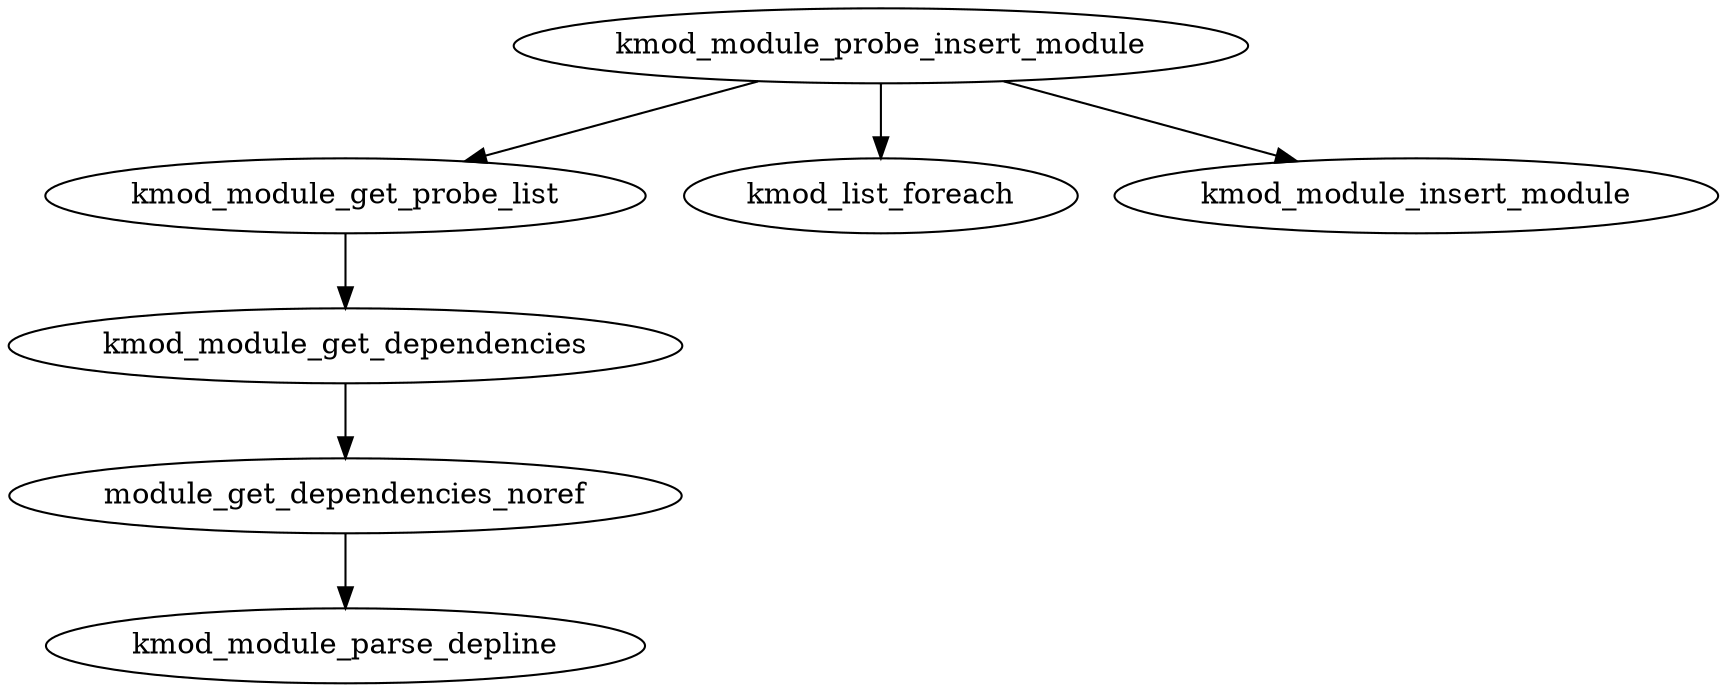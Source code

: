 digraph G
{
	kmod_module_probe_insert_module -> kmod_module_get_probe_list;
	kmod_module_probe_insert_module -> kmod_list_foreach;
	kmod_module_probe_insert_module -> kmod_module_insert_module;

	kmod_module_get_probe_list -> kmod_module_get_dependencies;
	kmod_module_get_dependencies -> module_get_dependencies_noref;
	module_get_dependencies_noref -> kmod_module_parse_depline;

}
